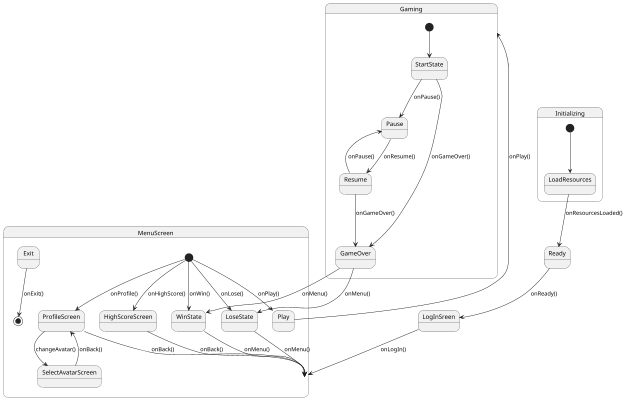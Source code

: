 @startuml
scale 350 width
scale 400 height


state Initializing {
  [*] --> LoadResources
}

state Ready {
}

state LogInSreen{
}

state MenuScreen{
    [*] --> ProfileScreen : onProfile()
    ProfileScreen --> MenuScreen: onBack()
    ProfileScreen --> SelectAvatarScreen : changeAvatar()
    [*] --> HighScoreScreen : onHighScore()
    HighScoreScreen -->MenuScreen: onBack()
    SelectAvatarScreen --> ProfileScreen : onBack()
    [*] --> Play : onPlay()
    [*] --> WinState: onWin()
    [*] --> LoseState: onLose()
    WinState --> MenuScreen: onMenu()
    LoseState --> MenuScreen: onMenu()
    Exit --> [*]: onExit()

}

state Gaming{
    [*] --> StartState
    StartState --> Pause : onPause()
    Pause --> Resume: onResume()
    Resume --> Pause: onPause()
    Resume --> GameOver: onGameOver()
    StartState --> GameOver: onGameOver()
}
GameOver --> LoseState: onMenu()
GameOver --> WinState: onMenu()
Play --> Gaming : onPlay()
LoadResources --> Ready: onResourcesLoaded()
Ready --> LogInSreen: onReady()
LogInSreen --> MenuScreen: onLogIn()
@enduml